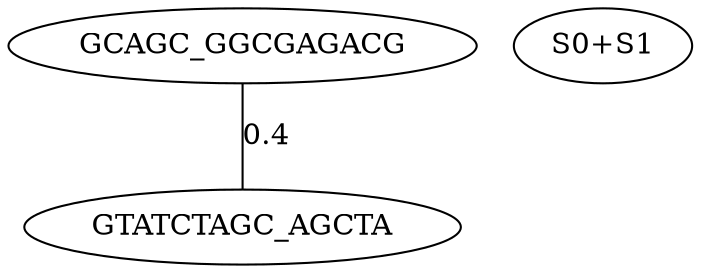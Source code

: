 graph progressive_out {

NodeGCAGC_GGCGAGACG	[label="GCAGC_GGCGAGACG"]
NodeGTATCTAGC_AGCTA	[label="GTATCTAGC_AGCTA"]
NodeS0S1	[label="S0+S1"]
NodeGCAGC_GGCGAGACG--NodeGTATCTAGC_AGCTA[label="0.4"]

}
